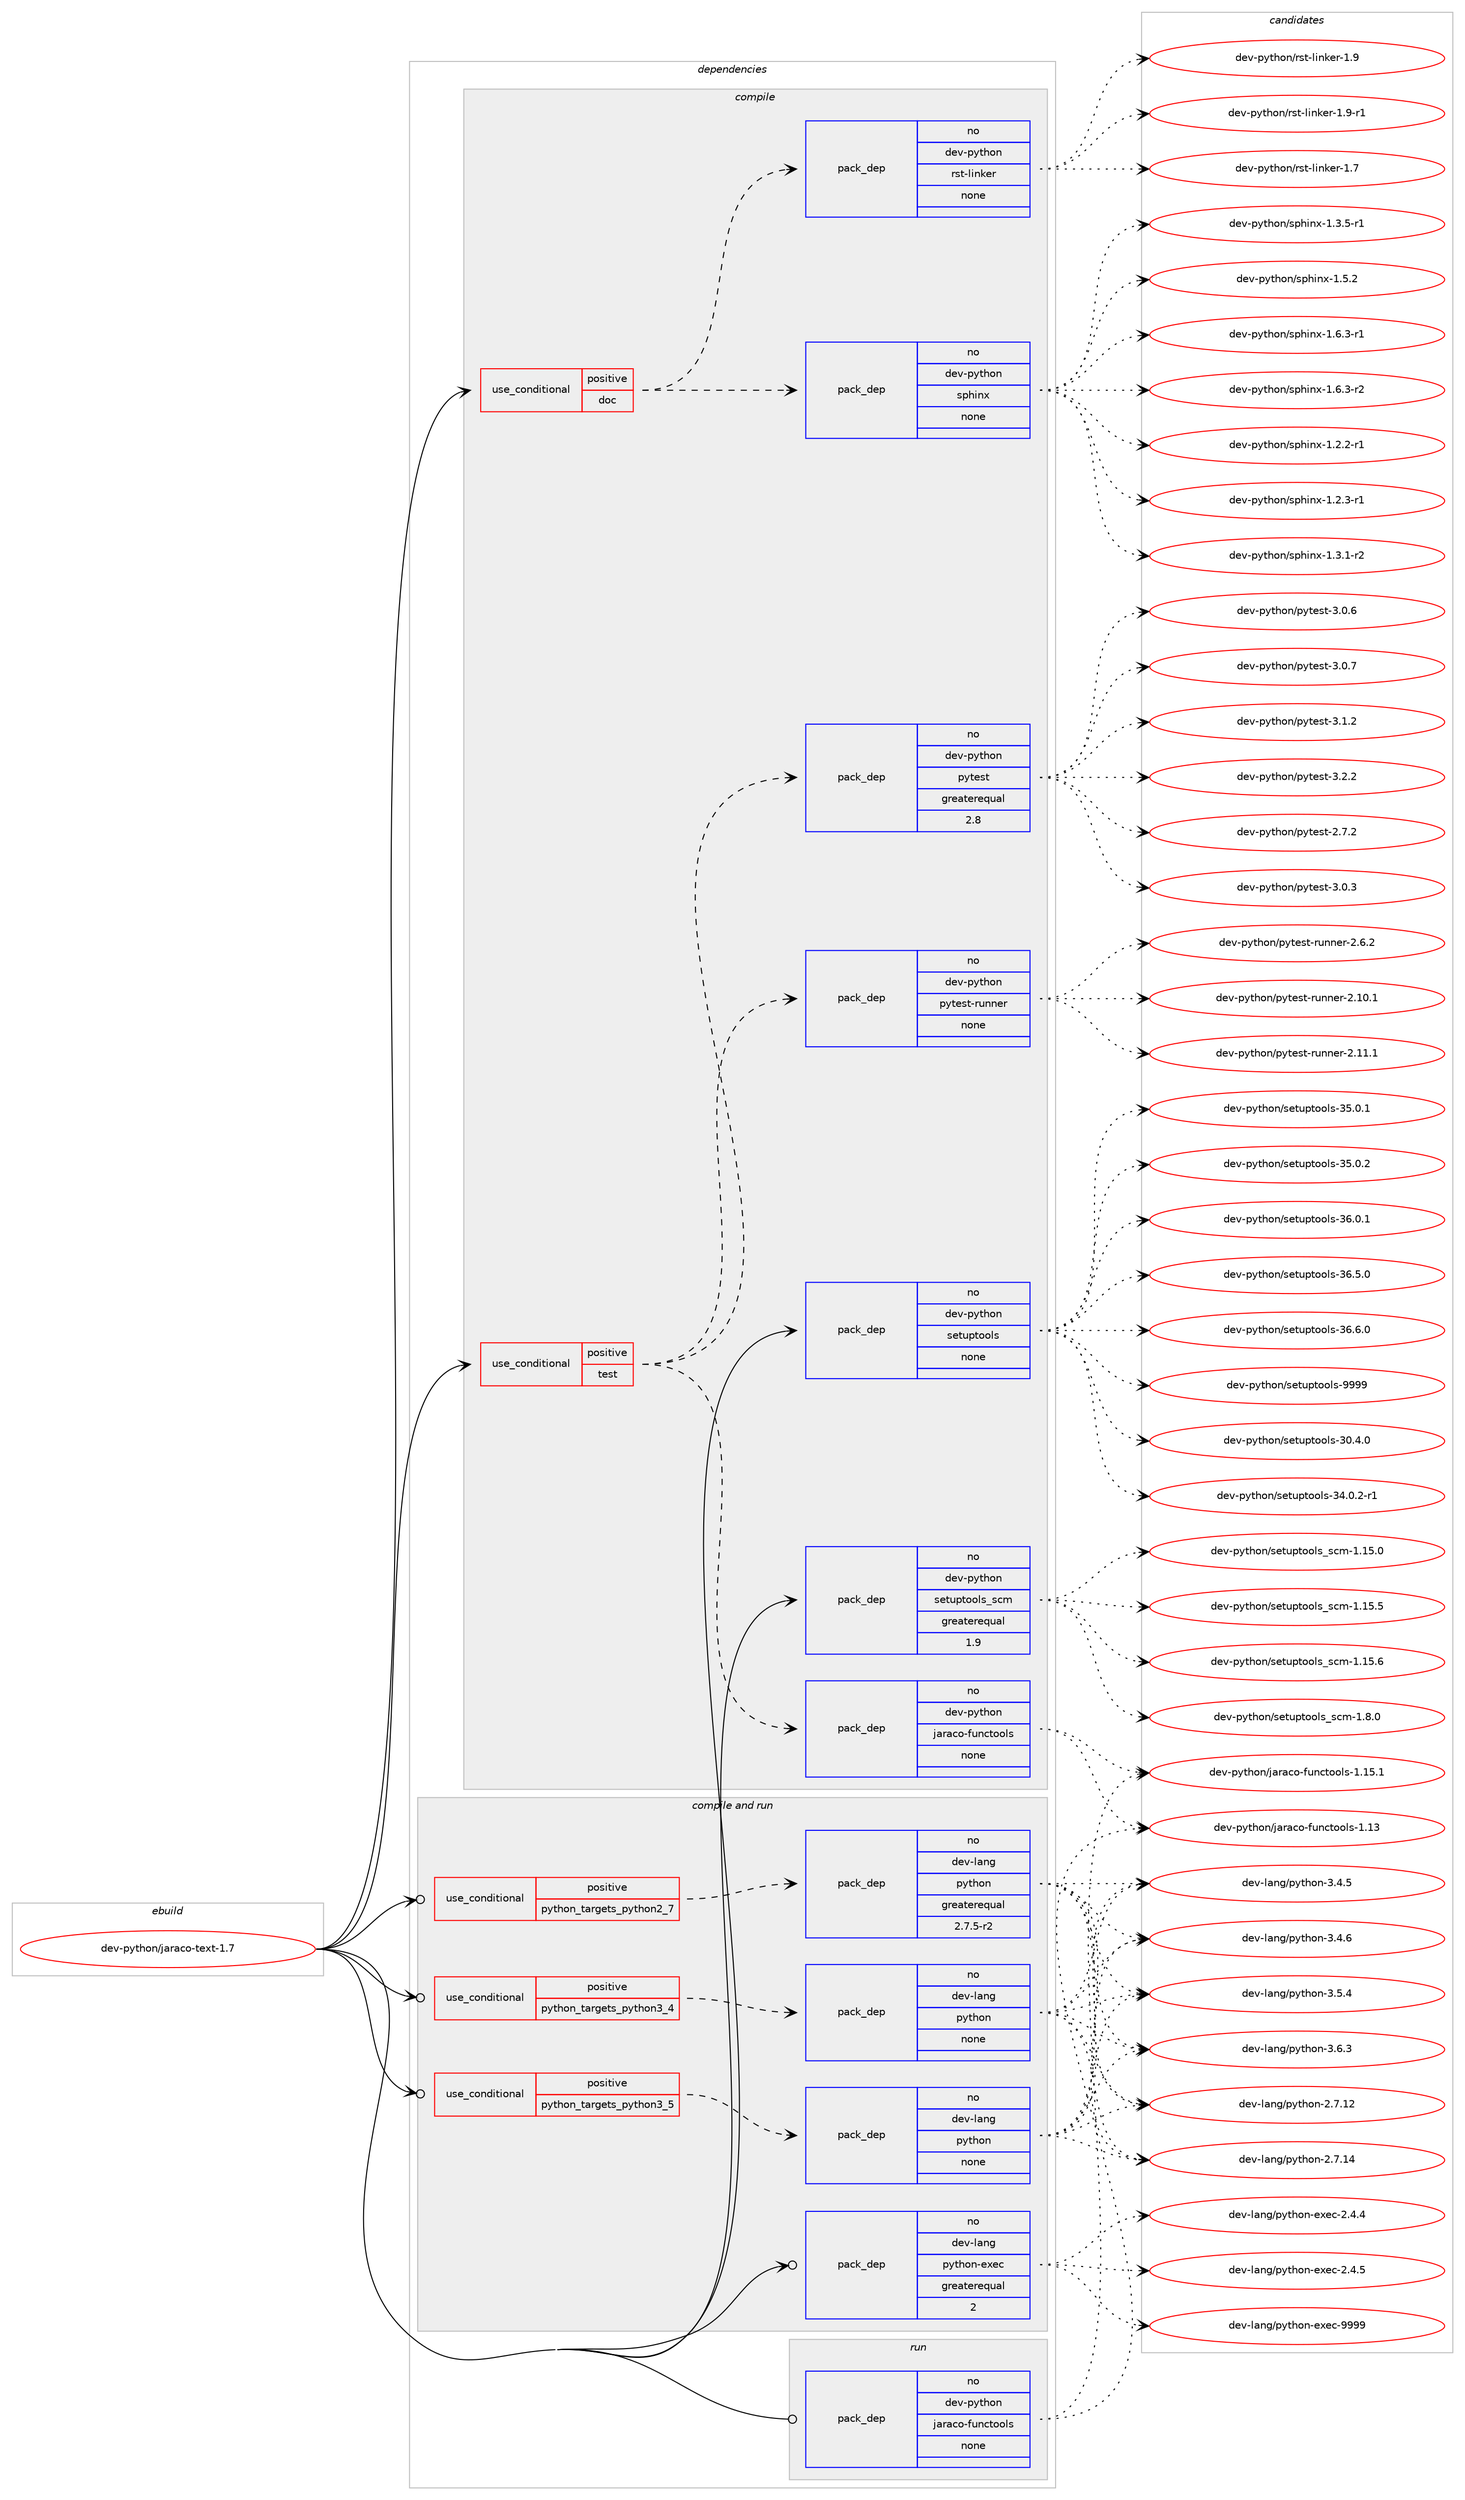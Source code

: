 digraph prolog {

# *************
# Graph options
# *************

newrank=true;
concentrate=true;
compound=true;
graph [rankdir=LR,fontname=Helvetica,fontsize=10,ranksep=1.5];#, ranksep=2.5, nodesep=0.2];
edge  [arrowhead=vee];
node  [fontname=Helvetica,fontsize=10];

# **********
# The ebuild
# **********

subgraph cluster_leftcol {
color=gray;
rank=same;
label=<<i>ebuild</i>>;
id [label="dev-python/jaraco-text-1.7", color=red, width=4, href="../dev-python/jaraco-text-1.7.svg"];
}

# ****************
# The dependencies
# ****************

subgraph cluster_midcol {
color=gray;
label=<<i>dependencies</i>>;
subgraph cluster_compile {
fillcolor="#eeeeee";
style=filled;
label=<<i>compile</i>>;
subgraph cond34332 {
dependency162513 [label=<<TABLE BORDER="0" CELLBORDER="1" CELLSPACING="0" CELLPADDING="4"><TR><TD ROWSPAN="3" CELLPADDING="10">use_conditional</TD></TR><TR><TD>positive</TD></TR><TR><TD>doc</TD></TR></TABLE>>, shape=none, color=red];
subgraph pack124329 {
dependency162514 [label=<<TABLE BORDER="0" CELLBORDER="1" CELLSPACING="0" CELLPADDING="4" WIDTH="220"><TR><TD ROWSPAN="6" CELLPADDING="30">pack_dep</TD></TR><TR><TD WIDTH="110">no</TD></TR><TR><TD>dev-python</TD></TR><TR><TD>sphinx</TD></TR><TR><TD>none</TD></TR><TR><TD></TD></TR></TABLE>>, shape=none, color=blue];
}
dependency162513:e -> dependency162514:w [weight=20,style="dashed",arrowhead="vee"];
subgraph pack124330 {
dependency162515 [label=<<TABLE BORDER="0" CELLBORDER="1" CELLSPACING="0" CELLPADDING="4" WIDTH="220"><TR><TD ROWSPAN="6" CELLPADDING="30">pack_dep</TD></TR><TR><TD WIDTH="110">no</TD></TR><TR><TD>dev-python</TD></TR><TR><TD>rst-linker</TD></TR><TR><TD>none</TD></TR><TR><TD></TD></TR></TABLE>>, shape=none, color=blue];
}
dependency162513:e -> dependency162515:w [weight=20,style="dashed",arrowhead="vee"];
}
id:e -> dependency162513:w [weight=20,style="solid",arrowhead="vee"];
subgraph cond34333 {
dependency162516 [label=<<TABLE BORDER="0" CELLBORDER="1" CELLSPACING="0" CELLPADDING="4"><TR><TD ROWSPAN="3" CELLPADDING="10">use_conditional</TD></TR><TR><TD>positive</TD></TR><TR><TD>test</TD></TR></TABLE>>, shape=none, color=red];
subgraph pack124331 {
dependency162517 [label=<<TABLE BORDER="0" CELLBORDER="1" CELLSPACING="0" CELLPADDING="4" WIDTH="220"><TR><TD ROWSPAN="6" CELLPADDING="30">pack_dep</TD></TR><TR><TD WIDTH="110">no</TD></TR><TR><TD>dev-python</TD></TR><TR><TD>jaraco-functools</TD></TR><TR><TD>none</TD></TR><TR><TD></TD></TR></TABLE>>, shape=none, color=blue];
}
dependency162516:e -> dependency162517:w [weight=20,style="dashed",arrowhead="vee"];
subgraph pack124332 {
dependency162518 [label=<<TABLE BORDER="0" CELLBORDER="1" CELLSPACING="0" CELLPADDING="4" WIDTH="220"><TR><TD ROWSPAN="6" CELLPADDING="30">pack_dep</TD></TR><TR><TD WIDTH="110">no</TD></TR><TR><TD>dev-python</TD></TR><TR><TD>pytest</TD></TR><TR><TD>greaterequal</TD></TR><TR><TD>2.8</TD></TR></TABLE>>, shape=none, color=blue];
}
dependency162516:e -> dependency162518:w [weight=20,style="dashed",arrowhead="vee"];
subgraph pack124333 {
dependency162519 [label=<<TABLE BORDER="0" CELLBORDER="1" CELLSPACING="0" CELLPADDING="4" WIDTH="220"><TR><TD ROWSPAN="6" CELLPADDING="30">pack_dep</TD></TR><TR><TD WIDTH="110">no</TD></TR><TR><TD>dev-python</TD></TR><TR><TD>pytest-runner</TD></TR><TR><TD>none</TD></TR><TR><TD></TD></TR></TABLE>>, shape=none, color=blue];
}
dependency162516:e -> dependency162519:w [weight=20,style="dashed",arrowhead="vee"];
}
id:e -> dependency162516:w [weight=20,style="solid",arrowhead="vee"];
subgraph pack124334 {
dependency162520 [label=<<TABLE BORDER="0" CELLBORDER="1" CELLSPACING="0" CELLPADDING="4" WIDTH="220"><TR><TD ROWSPAN="6" CELLPADDING="30">pack_dep</TD></TR><TR><TD WIDTH="110">no</TD></TR><TR><TD>dev-python</TD></TR><TR><TD>setuptools</TD></TR><TR><TD>none</TD></TR><TR><TD></TD></TR></TABLE>>, shape=none, color=blue];
}
id:e -> dependency162520:w [weight=20,style="solid",arrowhead="vee"];
subgraph pack124335 {
dependency162521 [label=<<TABLE BORDER="0" CELLBORDER="1" CELLSPACING="0" CELLPADDING="4" WIDTH="220"><TR><TD ROWSPAN="6" CELLPADDING="30">pack_dep</TD></TR><TR><TD WIDTH="110">no</TD></TR><TR><TD>dev-python</TD></TR><TR><TD>setuptools_scm</TD></TR><TR><TD>greaterequal</TD></TR><TR><TD>1.9</TD></TR></TABLE>>, shape=none, color=blue];
}
id:e -> dependency162521:w [weight=20,style="solid",arrowhead="vee"];
}
subgraph cluster_compileandrun {
fillcolor="#eeeeee";
style=filled;
label=<<i>compile and run</i>>;
subgraph cond34334 {
dependency162522 [label=<<TABLE BORDER="0" CELLBORDER="1" CELLSPACING="0" CELLPADDING="4"><TR><TD ROWSPAN="3" CELLPADDING="10">use_conditional</TD></TR><TR><TD>positive</TD></TR><TR><TD>python_targets_python2_7</TD></TR></TABLE>>, shape=none, color=red];
subgraph pack124336 {
dependency162523 [label=<<TABLE BORDER="0" CELLBORDER="1" CELLSPACING="0" CELLPADDING="4" WIDTH="220"><TR><TD ROWSPAN="6" CELLPADDING="30">pack_dep</TD></TR><TR><TD WIDTH="110">no</TD></TR><TR><TD>dev-lang</TD></TR><TR><TD>python</TD></TR><TR><TD>greaterequal</TD></TR><TR><TD>2.7.5-r2</TD></TR></TABLE>>, shape=none, color=blue];
}
dependency162522:e -> dependency162523:w [weight=20,style="dashed",arrowhead="vee"];
}
id:e -> dependency162522:w [weight=20,style="solid",arrowhead="odotvee"];
subgraph cond34335 {
dependency162524 [label=<<TABLE BORDER="0" CELLBORDER="1" CELLSPACING="0" CELLPADDING="4"><TR><TD ROWSPAN="3" CELLPADDING="10">use_conditional</TD></TR><TR><TD>positive</TD></TR><TR><TD>python_targets_python3_4</TD></TR></TABLE>>, shape=none, color=red];
subgraph pack124337 {
dependency162525 [label=<<TABLE BORDER="0" CELLBORDER="1" CELLSPACING="0" CELLPADDING="4" WIDTH="220"><TR><TD ROWSPAN="6" CELLPADDING="30">pack_dep</TD></TR><TR><TD WIDTH="110">no</TD></TR><TR><TD>dev-lang</TD></TR><TR><TD>python</TD></TR><TR><TD>none</TD></TR><TR><TD></TD></TR></TABLE>>, shape=none, color=blue];
}
dependency162524:e -> dependency162525:w [weight=20,style="dashed",arrowhead="vee"];
}
id:e -> dependency162524:w [weight=20,style="solid",arrowhead="odotvee"];
subgraph cond34336 {
dependency162526 [label=<<TABLE BORDER="0" CELLBORDER="1" CELLSPACING="0" CELLPADDING="4"><TR><TD ROWSPAN="3" CELLPADDING="10">use_conditional</TD></TR><TR><TD>positive</TD></TR><TR><TD>python_targets_python3_5</TD></TR></TABLE>>, shape=none, color=red];
subgraph pack124338 {
dependency162527 [label=<<TABLE BORDER="0" CELLBORDER="1" CELLSPACING="0" CELLPADDING="4" WIDTH="220"><TR><TD ROWSPAN="6" CELLPADDING="30">pack_dep</TD></TR><TR><TD WIDTH="110">no</TD></TR><TR><TD>dev-lang</TD></TR><TR><TD>python</TD></TR><TR><TD>none</TD></TR><TR><TD></TD></TR></TABLE>>, shape=none, color=blue];
}
dependency162526:e -> dependency162527:w [weight=20,style="dashed",arrowhead="vee"];
}
id:e -> dependency162526:w [weight=20,style="solid",arrowhead="odotvee"];
subgraph pack124339 {
dependency162528 [label=<<TABLE BORDER="0" CELLBORDER="1" CELLSPACING="0" CELLPADDING="4" WIDTH="220"><TR><TD ROWSPAN="6" CELLPADDING="30">pack_dep</TD></TR><TR><TD WIDTH="110">no</TD></TR><TR><TD>dev-lang</TD></TR><TR><TD>python-exec</TD></TR><TR><TD>greaterequal</TD></TR><TR><TD>2</TD></TR></TABLE>>, shape=none, color=blue];
}
id:e -> dependency162528:w [weight=20,style="solid",arrowhead="odotvee"];
}
subgraph cluster_run {
fillcolor="#eeeeee";
style=filled;
label=<<i>run</i>>;
subgraph pack124340 {
dependency162529 [label=<<TABLE BORDER="0" CELLBORDER="1" CELLSPACING="0" CELLPADDING="4" WIDTH="220"><TR><TD ROWSPAN="6" CELLPADDING="30">pack_dep</TD></TR><TR><TD WIDTH="110">no</TD></TR><TR><TD>dev-python</TD></TR><TR><TD>jaraco-functools</TD></TR><TR><TD>none</TD></TR><TR><TD></TD></TR></TABLE>>, shape=none, color=blue];
}
id:e -> dependency162529:w [weight=20,style="solid",arrowhead="odot"];
}
}

# **************
# The candidates
# **************

subgraph cluster_choices {
rank=same;
color=gray;
label=<<i>candidates</i>>;

subgraph choice124329 {
color=black;
nodesep=1;
choice10010111845112121116104111110471151121041051101204549465046504511449 [label="dev-python/sphinx-1.2.2-r1", color=red, width=4,href="../dev-python/sphinx-1.2.2-r1.svg"];
choice10010111845112121116104111110471151121041051101204549465046514511449 [label="dev-python/sphinx-1.2.3-r1", color=red, width=4,href="../dev-python/sphinx-1.2.3-r1.svg"];
choice10010111845112121116104111110471151121041051101204549465146494511450 [label="dev-python/sphinx-1.3.1-r2", color=red, width=4,href="../dev-python/sphinx-1.3.1-r2.svg"];
choice10010111845112121116104111110471151121041051101204549465146534511449 [label="dev-python/sphinx-1.3.5-r1", color=red, width=4,href="../dev-python/sphinx-1.3.5-r1.svg"];
choice1001011184511212111610411111047115112104105110120454946534650 [label="dev-python/sphinx-1.5.2", color=red, width=4,href="../dev-python/sphinx-1.5.2.svg"];
choice10010111845112121116104111110471151121041051101204549465446514511449 [label="dev-python/sphinx-1.6.3-r1", color=red, width=4,href="../dev-python/sphinx-1.6.3-r1.svg"];
choice10010111845112121116104111110471151121041051101204549465446514511450 [label="dev-python/sphinx-1.6.3-r2", color=red, width=4,href="../dev-python/sphinx-1.6.3-r2.svg"];
dependency162514:e -> choice10010111845112121116104111110471151121041051101204549465046504511449:w [style=dotted,weight="100"];
dependency162514:e -> choice10010111845112121116104111110471151121041051101204549465046514511449:w [style=dotted,weight="100"];
dependency162514:e -> choice10010111845112121116104111110471151121041051101204549465146494511450:w [style=dotted,weight="100"];
dependency162514:e -> choice10010111845112121116104111110471151121041051101204549465146534511449:w [style=dotted,weight="100"];
dependency162514:e -> choice1001011184511212111610411111047115112104105110120454946534650:w [style=dotted,weight="100"];
dependency162514:e -> choice10010111845112121116104111110471151121041051101204549465446514511449:w [style=dotted,weight="100"];
dependency162514:e -> choice10010111845112121116104111110471151121041051101204549465446514511450:w [style=dotted,weight="100"];
}
subgraph choice124330 {
color=black;
nodesep=1;
choice10010111845112121116104111110471141151164510810511010710111445494655 [label="dev-python/rst-linker-1.7", color=red, width=4,href="../dev-python/rst-linker-1.7.svg"];
choice10010111845112121116104111110471141151164510810511010710111445494657 [label="dev-python/rst-linker-1.9", color=red, width=4,href="../dev-python/rst-linker-1.9.svg"];
choice100101118451121211161041111104711411511645108105110107101114454946574511449 [label="dev-python/rst-linker-1.9-r1", color=red, width=4,href="../dev-python/rst-linker-1.9-r1.svg"];
dependency162515:e -> choice10010111845112121116104111110471141151164510810511010710111445494655:w [style=dotted,weight="100"];
dependency162515:e -> choice10010111845112121116104111110471141151164510810511010710111445494657:w [style=dotted,weight="100"];
dependency162515:e -> choice100101118451121211161041111104711411511645108105110107101114454946574511449:w [style=dotted,weight="100"];
}
subgraph choice124331 {
color=black;
nodesep=1;
choice100101118451121211161041111104710697114979911145102117110991161111111081154549464951 [label="dev-python/jaraco-functools-1.13", color=red, width=4,href="../dev-python/jaraco-functools-1.13.svg"];
choice1001011184511212111610411111047106971149799111451021171109911611111110811545494649534649 [label="dev-python/jaraco-functools-1.15.1", color=red, width=4,href="../dev-python/jaraco-functools-1.15.1.svg"];
dependency162517:e -> choice100101118451121211161041111104710697114979911145102117110991161111111081154549464951:w [style=dotted,weight="100"];
dependency162517:e -> choice1001011184511212111610411111047106971149799111451021171109911611111110811545494649534649:w [style=dotted,weight="100"];
}
subgraph choice124332 {
color=black;
nodesep=1;
choice1001011184511212111610411111047112121116101115116455046554650 [label="dev-python/pytest-2.7.2", color=red, width=4,href="../dev-python/pytest-2.7.2.svg"];
choice1001011184511212111610411111047112121116101115116455146484651 [label="dev-python/pytest-3.0.3", color=red, width=4,href="../dev-python/pytest-3.0.3.svg"];
choice1001011184511212111610411111047112121116101115116455146484654 [label="dev-python/pytest-3.0.6", color=red, width=4,href="../dev-python/pytest-3.0.6.svg"];
choice1001011184511212111610411111047112121116101115116455146484655 [label="dev-python/pytest-3.0.7", color=red, width=4,href="../dev-python/pytest-3.0.7.svg"];
choice1001011184511212111610411111047112121116101115116455146494650 [label="dev-python/pytest-3.1.2", color=red, width=4,href="../dev-python/pytest-3.1.2.svg"];
choice1001011184511212111610411111047112121116101115116455146504650 [label="dev-python/pytest-3.2.2", color=red, width=4,href="../dev-python/pytest-3.2.2.svg"];
dependency162518:e -> choice1001011184511212111610411111047112121116101115116455046554650:w [style=dotted,weight="100"];
dependency162518:e -> choice1001011184511212111610411111047112121116101115116455146484651:w [style=dotted,weight="100"];
dependency162518:e -> choice1001011184511212111610411111047112121116101115116455146484654:w [style=dotted,weight="100"];
dependency162518:e -> choice1001011184511212111610411111047112121116101115116455146484655:w [style=dotted,weight="100"];
dependency162518:e -> choice1001011184511212111610411111047112121116101115116455146494650:w [style=dotted,weight="100"];
dependency162518:e -> choice1001011184511212111610411111047112121116101115116455146504650:w [style=dotted,weight="100"];
}
subgraph choice124333 {
color=black;
nodesep=1;
choice10010111845112121116104111110471121211161011151164511411711011010111445504649484649 [label="dev-python/pytest-runner-2.10.1", color=red, width=4,href="../dev-python/pytest-runner-2.10.1.svg"];
choice10010111845112121116104111110471121211161011151164511411711011010111445504649494649 [label="dev-python/pytest-runner-2.11.1", color=red, width=4,href="../dev-python/pytest-runner-2.11.1.svg"];
choice100101118451121211161041111104711212111610111511645114117110110101114455046544650 [label="dev-python/pytest-runner-2.6.2", color=red, width=4,href="../dev-python/pytest-runner-2.6.2.svg"];
dependency162519:e -> choice10010111845112121116104111110471121211161011151164511411711011010111445504649484649:w [style=dotted,weight="100"];
dependency162519:e -> choice10010111845112121116104111110471121211161011151164511411711011010111445504649494649:w [style=dotted,weight="100"];
dependency162519:e -> choice100101118451121211161041111104711212111610111511645114117110110101114455046544650:w [style=dotted,weight="100"];
}
subgraph choice124334 {
color=black;
nodesep=1;
choice100101118451121211161041111104711510111611711211611111110811545514846524648 [label="dev-python/setuptools-30.4.0", color=red, width=4,href="../dev-python/setuptools-30.4.0.svg"];
choice1001011184511212111610411111047115101116117112116111111108115455152464846504511449 [label="dev-python/setuptools-34.0.2-r1", color=red, width=4,href="../dev-python/setuptools-34.0.2-r1.svg"];
choice100101118451121211161041111104711510111611711211611111110811545515346484649 [label="dev-python/setuptools-35.0.1", color=red, width=4,href="../dev-python/setuptools-35.0.1.svg"];
choice100101118451121211161041111104711510111611711211611111110811545515346484650 [label="dev-python/setuptools-35.0.2", color=red, width=4,href="../dev-python/setuptools-35.0.2.svg"];
choice100101118451121211161041111104711510111611711211611111110811545515446484649 [label="dev-python/setuptools-36.0.1", color=red, width=4,href="../dev-python/setuptools-36.0.1.svg"];
choice100101118451121211161041111104711510111611711211611111110811545515446534648 [label="dev-python/setuptools-36.5.0", color=red, width=4,href="../dev-python/setuptools-36.5.0.svg"];
choice100101118451121211161041111104711510111611711211611111110811545515446544648 [label="dev-python/setuptools-36.6.0", color=red, width=4,href="../dev-python/setuptools-36.6.0.svg"];
choice10010111845112121116104111110471151011161171121161111111081154557575757 [label="dev-python/setuptools-9999", color=red, width=4,href="../dev-python/setuptools-9999.svg"];
dependency162520:e -> choice100101118451121211161041111104711510111611711211611111110811545514846524648:w [style=dotted,weight="100"];
dependency162520:e -> choice1001011184511212111610411111047115101116117112116111111108115455152464846504511449:w [style=dotted,weight="100"];
dependency162520:e -> choice100101118451121211161041111104711510111611711211611111110811545515346484649:w [style=dotted,weight="100"];
dependency162520:e -> choice100101118451121211161041111104711510111611711211611111110811545515346484650:w [style=dotted,weight="100"];
dependency162520:e -> choice100101118451121211161041111104711510111611711211611111110811545515446484649:w [style=dotted,weight="100"];
dependency162520:e -> choice100101118451121211161041111104711510111611711211611111110811545515446534648:w [style=dotted,weight="100"];
dependency162520:e -> choice100101118451121211161041111104711510111611711211611111110811545515446544648:w [style=dotted,weight="100"];
dependency162520:e -> choice10010111845112121116104111110471151011161171121161111111081154557575757:w [style=dotted,weight="100"];
}
subgraph choice124335 {
color=black;
nodesep=1;
choice1001011184511212111610411111047115101116117112116111111108115951159910945494649534648 [label="dev-python/setuptools_scm-1.15.0", color=red, width=4,href="../dev-python/setuptools_scm-1.15.0.svg"];
choice1001011184511212111610411111047115101116117112116111111108115951159910945494649534653 [label="dev-python/setuptools_scm-1.15.5", color=red, width=4,href="../dev-python/setuptools_scm-1.15.5.svg"];
choice1001011184511212111610411111047115101116117112116111111108115951159910945494649534654 [label="dev-python/setuptools_scm-1.15.6", color=red, width=4,href="../dev-python/setuptools_scm-1.15.6.svg"];
choice10010111845112121116104111110471151011161171121161111111081159511599109454946564648 [label="dev-python/setuptools_scm-1.8.0", color=red, width=4,href="../dev-python/setuptools_scm-1.8.0.svg"];
dependency162521:e -> choice1001011184511212111610411111047115101116117112116111111108115951159910945494649534648:w [style=dotted,weight="100"];
dependency162521:e -> choice1001011184511212111610411111047115101116117112116111111108115951159910945494649534653:w [style=dotted,weight="100"];
dependency162521:e -> choice1001011184511212111610411111047115101116117112116111111108115951159910945494649534654:w [style=dotted,weight="100"];
dependency162521:e -> choice10010111845112121116104111110471151011161171121161111111081159511599109454946564648:w [style=dotted,weight="100"];
}
subgraph choice124336 {
color=black;
nodesep=1;
choice10010111845108971101034711212111610411111045504655464950 [label="dev-lang/python-2.7.12", color=red, width=4,href="../dev-lang/python-2.7.12.svg"];
choice10010111845108971101034711212111610411111045504655464952 [label="dev-lang/python-2.7.14", color=red, width=4,href="../dev-lang/python-2.7.14.svg"];
choice100101118451089711010347112121116104111110455146524653 [label="dev-lang/python-3.4.5", color=red, width=4,href="../dev-lang/python-3.4.5.svg"];
choice100101118451089711010347112121116104111110455146524654 [label="dev-lang/python-3.4.6", color=red, width=4,href="../dev-lang/python-3.4.6.svg"];
choice100101118451089711010347112121116104111110455146534652 [label="dev-lang/python-3.5.4", color=red, width=4,href="../dev-lang/python-3.5.4.svg"];
choice100101118451089711010347112121116104111110455146544651 [label="dev-lang/python-3.6.3", color=red, width=4,href="../dev-lang/python-3.6.3.svg"];
dependency162523:e -> choice10010111845108971101034711212111610411111045504655464950:w [style=dotted,weight="100"];
dependency162523:e -> choice10010111845108971101034711212111610411111045504655464952:w [style=dotted,weight="100"];
dependency162523:e -> choice100101118451089711010347112121116104111110455146524653:w [style=dotted,weight="100"];
dependency162523:e -> choice100101118451089711010347112121116104111110455146524654:w [style=dotted,weight="100"];
dependency162523:e -> choice100101118451089711010347112121116104111110455146534652:w [style=dotted,weight="100"];
dependency162523:e -> choice100101118451089711010347112121116104111110455146544651:w [style=dotted,weight="100"];
}
subgraph choice124337 {
color=black;
nodesep=1;
choice10010111845108971101034711212111610411111045504655464950 [label="dev-lang/python-2.7.12", color=red, width=4,href="../dev-lang/python-2.7.12.svg"];
choice10010111845108971101034711212111610411111045504655464952 [label="dev-lang/python-2.7.14", color=red, width=4,href="../dev-lang/python-2.7.14.svg"];
choice100101118451089711010347112121116104111110455146524653 [label="dev-lang/python-3.4.5", color=red, width=4,href="../dev-lang/python-3.4.5.svg"];
choice100101118451089711010347112121116104111110455146524654 [label="dev-lang/python-3.4.6", color=red, width=4,href="../dev-lang/python-3.4.6.svg"];
choice100101118451089711010347112121116104111110455146534652 [label="dev-lang/python-3.5.4", color=red, width=4,href="../dev-lang/python-3.5.4.svg"];
choice100101118451089711010347112121116104111110455146544651 [label="dev-lang/python-3.6.3", color=red, width=4,href="../dev-lang/python-3.6.3.svg"];
dependency162525:e -> choice10010111845108971101034711212111610411111045504655464950:w [style=dotted,weight="100"];
dependency162525:e -> choice10010111845108971101034711212111610411111045504655464952:w [style=dotted,weight="100"];
dependency162525:e -> choice100101118451089711010347112121116104111110455146524653:w [style=dotted,weight="100"];
dependency162525:e -> choice100101118451089711010347112121116104111110455146524654:w [style=dotted,weight="100"];
dependency162525:e -> choice100101118451089711010347112121116104111110455146534652:w [style=dotted,weight="100"];
dependency162525:e -> choice100101118451089711010347112121116104111110455146544651:w [style=dotted,weight="100"];
}
subgraph choice124338 {
color=black;
nodesep=1;
choice10010111845108971101034711212111610411111045504655464950 [label="dev-lang/python-2.7.12", color=red, width=4,href="../dev-lang/python-2.7.12.svg"];
choice10010111845108971101034711212111610411111045504655464952 [label="dev-lang/python-2.7.14", color=red, width=4,href="../dev-lang/python-2.7.14.svg"];
choice100101118451089711010347112121116104111110455146524653 [label="dev-lang/python-3.4.5", color=red, width=4,href="../dev-lang/python-3.4.5.svg"];
choice100101118451089711010347112121116104111110455146524654 [label="dev-lang/python-3.4.6", color=red, width=4,href="../dev-lang/python-3.4.6.svg"];
choice100101118451089711010347112121116104111110455146534652 [label="dev-lang/python-3.5.4", color=red, width=4,href="../dev-lang/python-3.5.4.svg"];
choice100101118451089711010347112121116104111110455146544651 [label="dev-lang/python-3.6.3", color=red, width=4,href="../dev-lang/python-3.6.3.svg"];
dependency162527:e -> choice10010111845108971101034711212111610411111045504655464950:w [style=dotted,weight="100"];
dependency162527:e -> choice10010111845108971101034711212111610411111045504655464952:w [style=dotted,weight="100"];
dependency162527:e -> choice100101118451089711010347112121116104111110455146524653:w [style=dotted,weight="100"];
dependency162527:e -> choice100101118451089711010347112121116104111110455146524654:w [style=dotted,weight="100"];
dependency162527:e -> choice100101118451089711010347112121116104111110455146534652:w [style=dotted,weight="100"];
dependency162527:e -> choice100101118451089711010347112121116104111110455146544651:w [style=dotted,weight="100"];
}
subgraph choice124339 {
color=black;
nodesep=1;
choice1001011184510897110103471121211161041111104510112010199455046524652 [label="dev-lang/python-exec-2.4.4", color=red, width=4,href="../dev-lang/python-exec-2.4.4.svg"];
choice1001011184510897110103471121211161041111104510112010199455046524653 [label="dev-lang/python-exec-2.4.5", color=red, width=4,href="../dev-lang/python-exec-2.4.5.svg"];
choice10010111845108971101034711212111610411111045101120101994557575757 [label="dev-lang/python-exec-9999", color=red, width=4,href="../dev-lang/python-exec-9999.svg"];
dependency162528:e -> choice1001011184510897110103471121211161041111104510112010199455046524652:w [style=dotted,weight="100"];
dependency162528:e -> choice1001011184510897110103471121211161041111104510112010199455046524653:w [style=dotted,weight="100"];
dependency162528:e -> choice10010111845108971101034711212111610411111045101120101994557575757:w [style=dotted,weight="100"];
}
subgraph choice124340 {
color=black;
nodesep=1;
choice100101118451121211161041111104710697114979911145102117110991161111111081154549464951 [label="dev-python/jaraco-functools-1.13", color=red, width=4,href="../dev-python/jaraco-functools-1.13.svg"];
choice1001011184511212111610411111047106971149799111451021171109911611111110811545494649534649 [label="dev-python/jaraco-functools-1.15.1", color=red, width=4,href="../dev-python/jaraco-functools-1.15.1.svg"];
dependency162529:e -> choice100101118451121211161041111104710697114979911145102117110991161111111081154549464951:w [style=dotted,weight="100"];
dependency162529:e -> choice1001011184511212111610411111047106971149799111451021171109911611111110811545494649534649:w [style=dotted,weight="100"];
}
}

}
